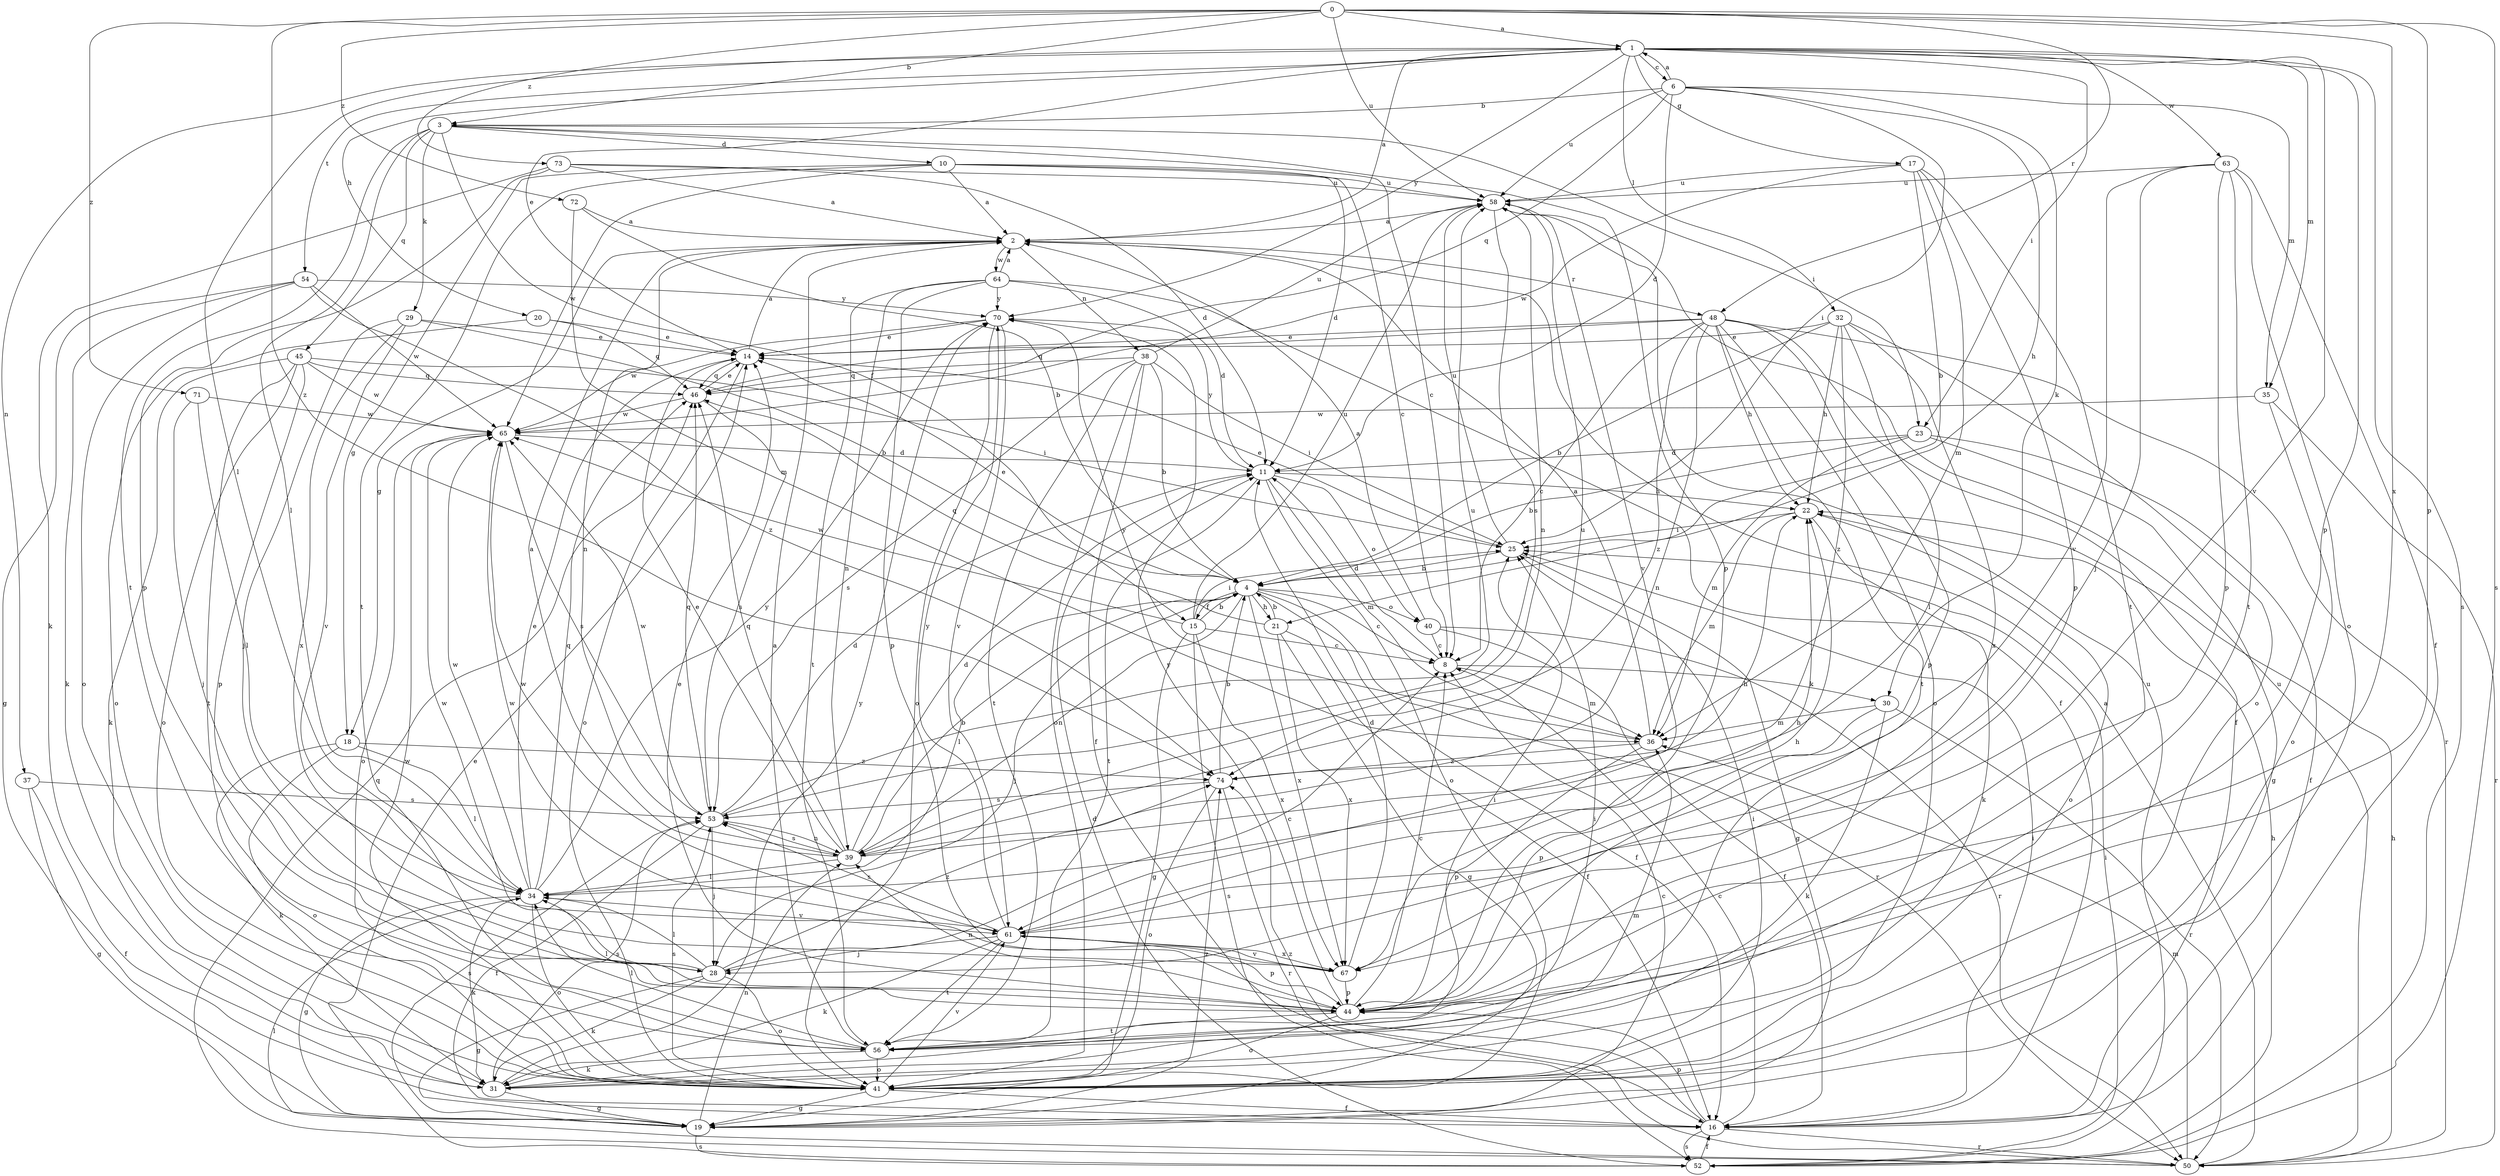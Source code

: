 strict digraph  {
0;
1;
2;
3;
4;
6;
8;
10;
11;
14;
15;
16;
17;
18;
19;
20;
21;
22;
23;
25;
28;
29;
30;
31;
32;
34;
35;
36;
37;
38;
39;
40;
41;
44;
45;
46;
48;
50;
52;
53;
54;
56;
58;
61;
63;
64;
65;
67;
70;
71;
72;
73;
74;
0 -> 1  [label=a];
0 -> 3  [label=b];
0 -> 44  [label=p];
0 -> 48  [label=r];
0 -> 52  [label=s];
0 -> 58  [label=u];
0 -> 67  [label=x];
0 -> 71  [label=z];
0 -> 72  [label=z];
0 -> 73  [label=z];
0 -> 74  [label=z];
1 -> 6  [label=c];
1 -> 14  [label=e];
1 -> 17  [label=g];
1 -> 20  [label=h];
1 -> 23  [label=i];
1 -> 32  [label=l];
1 -> 34  [label=l];
1 -> 35  [label=m];
1 -> 37  [label=n];
1 -> 44  [label=p];
1 -> 52  [label=s];
1 -> 54  [label=t];
1 -> 61  [label=v];
1 -> 63  [label=w];
1 -> 70  [label=y];
2 -> 1  [label=a];
2 -> 18  [label=g];
2 -> 38  [label=n];
2 -> 39  [label=n];
2 -> 48  [label=r];
2 -> 64  [label=w];
3 -> 8  [label=c];
3 -> 10  [label=d];
3 -> 15  [label=f];
3 -> 23  [label=i];
3 -> 29  [label=k];
3 -> 34  [label=l];
3 -> 44  [label=p];
3 -> 45  [label=q];
3 -> 56  [label=t];
4 -> 8  [label=c];
4 -> 14  [label=e];
4 -> 15  [label=f];
4 -> 16  [label=f];
4 -> 21  [label=h];
4 -> 28  [label=j];
4 -> 34  [label=l];
4 -> 39  [label=n];
4 -> 40  [label=o];
4 -> 50  [label=r];
4 -> 67  [label=x];
6 -> 1  [label=a];
6 -> 3  [label=b];
6 -> 11  [label=d];
6 -> 21  [label=h];
6 -> 25  [label=i];
6 -> 30  [label=k];
6 -> 35  [label=m];
6 -> 46  [label=q];
6 -> 58  [label=u];
8 -> 11  [label=d];
8 -> 30  [label=k];
8 -> 36  [label=m];
10 -> 2  [label=a];
10 -> 8  [label=c];
10 -> 11  [label=d];
10 -> 18  [label=g];
10 -> 56  [label=t];
10 -> 58  [label=u];
10 -> 65  [label=w];
11 -> 22  [label=h];
11 -> 36  [label=m];
11 -> 40  [label=o];
11 -> 41  [label=o];
11 -> 56  [label=t];
11 -> 70  [label=y];
14 -> 2  [label=a];
14 -> 41  [label=o];
14 -> 46  [label=q];
15 -> 4  [label=b];
15 -> 8  [label=c];
15 -> 19  [label=g];
15 -> 25  [label=i];
15 -> 52  [label=s];
15 -> 58  [label=u];
15 -> 65  [label=w];
15 -> 67  [label=x];
16 -> 8  [label=c];
16 -> 25  [label=i];
16 -> 44  [label=p];
16 -> 50  [label=r];
16 -> 52  [label=s];
16 -> 74  [label=z];
17 -> 4  [label=b];
17 -> 36  [label=m];
17 -> 44  [label=p];
17 -> 56  [label=t];
17 -> 58  [label=u];
17 -> 65  [label=w];
18 -> 31  [label=k];
18 -> 34  [label=l];
18 -> 41  [label=o];
18 -> 74  [label=z];
19 -> 8  [label=c];
19 -> 39  [label=n];
19 -> 52  [label=s];
19 -> 53  [label=s];
19 -> 74  [label=z];
20 -> 14  [label=e];
20 -> 41  [label=o];
20 -> 46  [label=q];
21 -> 4  [label=b];
21 -> 16  [label=f];
21 -> 19  [label=g];
21 -> 46  [label=q];
21 -> 67  [label=x];
22 -> 25  [label=i];
22 -> 31  [label=k];
22 -> 36  [label=m];
22 -> 41  [label=o];
23 -> 4  [label=b];
23 -> 11  [label=d];
23 -> 16  [label=f];
23 -> 19  [label=g];
23 -> 36  [label=m];
25 -> 4  [label=b];
25 -> 14  [label=e];
25 -> 19  [label=g];
25 -> 58  [label=u];
28 -> 8  [label=c];
28 -> 19  [label=g];
28 -> 31  [label=k];
28 -> 34  [label=l];
28 -> 41  [label=o];
28 -> 65  [label=w];
28 -> 74  [label=z];
29 -> 4  [label=b];
29 -> 14  [label=e];
29 -> 28  [label=j];
29 -> 61  [label=v];
29 -> 67  [label=x];
30 -> 31  [label=k];
30 -> 36  [label=m];
30 -> 44  [label=p];
30 -> 50  [label=r];
31 -> 19  [label=g];
31 -> 25  [label=i];
31 -> 36  [label=m];
31 -> 53  [label=s];
31 -> 70  [label=y];
32 -> 4  [label=b];
32 -> 14  [label=e];
32 -> 22  [label=h];
32 -> 34  [label=l];
32 -> 41  [label=o];
32 -> 67  [label=x];
32 -> 74  [label=z];
34 -> 14  [label=e];
34 -> 19  [label=g];
34 -> 31  [label=k];
34 -> 41  [label=o];
34 -> 46  [label=q];
34 -> 61  [label=v];
34 -> 65  [label=w];
34 -> 70  [label=y];
35 -> 41  [label=o];
35 -> 50  [label=r];
35 -> 65  [label=w];
36 -> 2  [label=a];
36 -> 44  [label=p];
36 -> 70  [label=y];
36 -> 74  [label=z];
37 -> 16  [label=f];
37 -> 19  [label=g];
37 -> 53  [label=s];
38 -> 4  [label=b];
38 -> 16  [label=f];
38 -> 25  [label=i];
38 -> 41  [label=o];
38 -> 46  [label=q];
38 -> 53  [label=s];
38 -> 56  [label=t];
38 -> 58  [label=u];
39 -> 2  [label=a];
39 -> 4  [label=b];
39 -> 11  [label=d];
39 -> 14  [label=e];
39 -> 22  [label=h];
39 -> 34  [label=l];
39 -> 46  [label=q];
39 -> 53  [label=s];
39 -> 58  [label=u];
40 -> 2  [label=a];
40 -> 8  [label=c];
40 -> 16  [label=f];
40 -> 50  [label=r];
41 -> 16  [label=f];
41 -> 19  [label=g];
41 -> 25  [label=i];
41 -> 53  [label=s];
41 -> 61  [label=v];
41 -> 65  [label=w];
44 -> 8  [label=c];
44 -> 14  [label=e];
44 -> 34  [label=l];
44 -> 39  [label=n];
44 -> 41  [label=o];
44 -> 56  [label=t];
44 -> 70  [label=y];
45 -> 25  [label=i];
45 -> 31  [label=k];
45 -> 41  [label=o];
45 -> 44  [label=p];
45 -> 46  [label=q];
45 -> 56  [label=t];
45 -> 65  [label=w];
46 -> 14  [label=e];
46 -> 53  [label=s];
46 -> 65  [label=w];
48 -> 8  [label=c];
48 -> 14  [label=e];
48 -> 16  [label=f];
48 -> 22  [label=h];
48 -> 39  [label=n];
48 -> 41  [label=o];
48 -> 44  [label=p];
48 -> 46  [label=q];
48 -> 50  [label=r];
48 -> 56  [label=t];
48 -> 74  [label=z];
50 -> 2  [label=a];
50 -> 22  [label=h];
50 -> 34  [label=l];
50 -> 36  [label=m];
50 -> 46  [label=q];
50 -> 58  [label=u];
52 -> 11  [label=d];
52 -> 14  [label=e];
52 -> 16  [label=f];
52 -> 22  [label=h];
52 -> 25  [label=i];
52 -> 58  [label=u];
53 -> 11  [label=d];
53 -> 16  [label=f];
53 -> 28  [label=j];
53 -> 39  [label=n];
53 -> 46  [label=q];
53 -> 58  [label=u];
53 -> 65  [label=w];
54 -> 19  [label=g];
54 -> 31  [label=k];
54 -> 41  [label=o];
54 -> 65  [label=w];
54 -> 70  [label=y];
54 -> 74  [label=z];
56 -> 2  [label=a];
56 -> 25  [label=i];
56 -> 31  [label=k];
56 -> 34  [label=l];
56 -> 41  [label=o];
58 -> 2  [label=a];
58 -> 39  [label=n];
58 -> 53  [label=s];
58 -> 61  [label=v];
61 -> 22  [label=h];
61 -> 28  [label=j];
61 -> 31  [label=k];
61 -> 44  [label=p];
61 -> 53  [label=s];
61 -> 56  [label=t];
61 -> 65  [label=w];
61 -> 67  [label=x];
61 -> 70  [label=y];
63 -> 16  [label=f];
63 -> 28  [label=j];
63 -> 41  [label=o];
63 -> 44  [label=p];
63 -> 56  [label=t];
63 -> 58  [label=u];
63 -> 61  [label=v];
64 -> 2  [label=a];
64 -> 11  [label=d];
64 -> 16  [label=f];
64 -> 39  [label=n];
64 -> 44  [label=p];
64 -> 56  [label=t];
64 -> 70  [label=y];
65 -> 11  [label=d];
65 -> 41  [label=o];
65 -> 53  [label=s];
67 -> 11  [label=d];
67 -> 22  [label=h];
67 -> 44  [label=p];
67 -> 61  [label=v];
67 -> 65  [label=w];
70 -> 14  [label=e];
70 -> 41  [label=o];
70 -> 61  [label=v];
70 -> 65  [label=w];
71 -> 28  [label=j];
71 -> 34  [label=l];
71 -> 65  [label=w];
72 -> 2  [label=a];
72 -> 4  [label=b];
72 -> 36  [label=m];
73 -> 2  [label=a];
73 -> 11  [label=d];
73 -> 31  [label=k];
73 -> 44  [label=p];
73 -> 58  [label=u];
74 -> 4  [label=b];
74 -> 41  [label=o];
74 -> 50  [label=r];
74 -> 53  [label=s];
}
